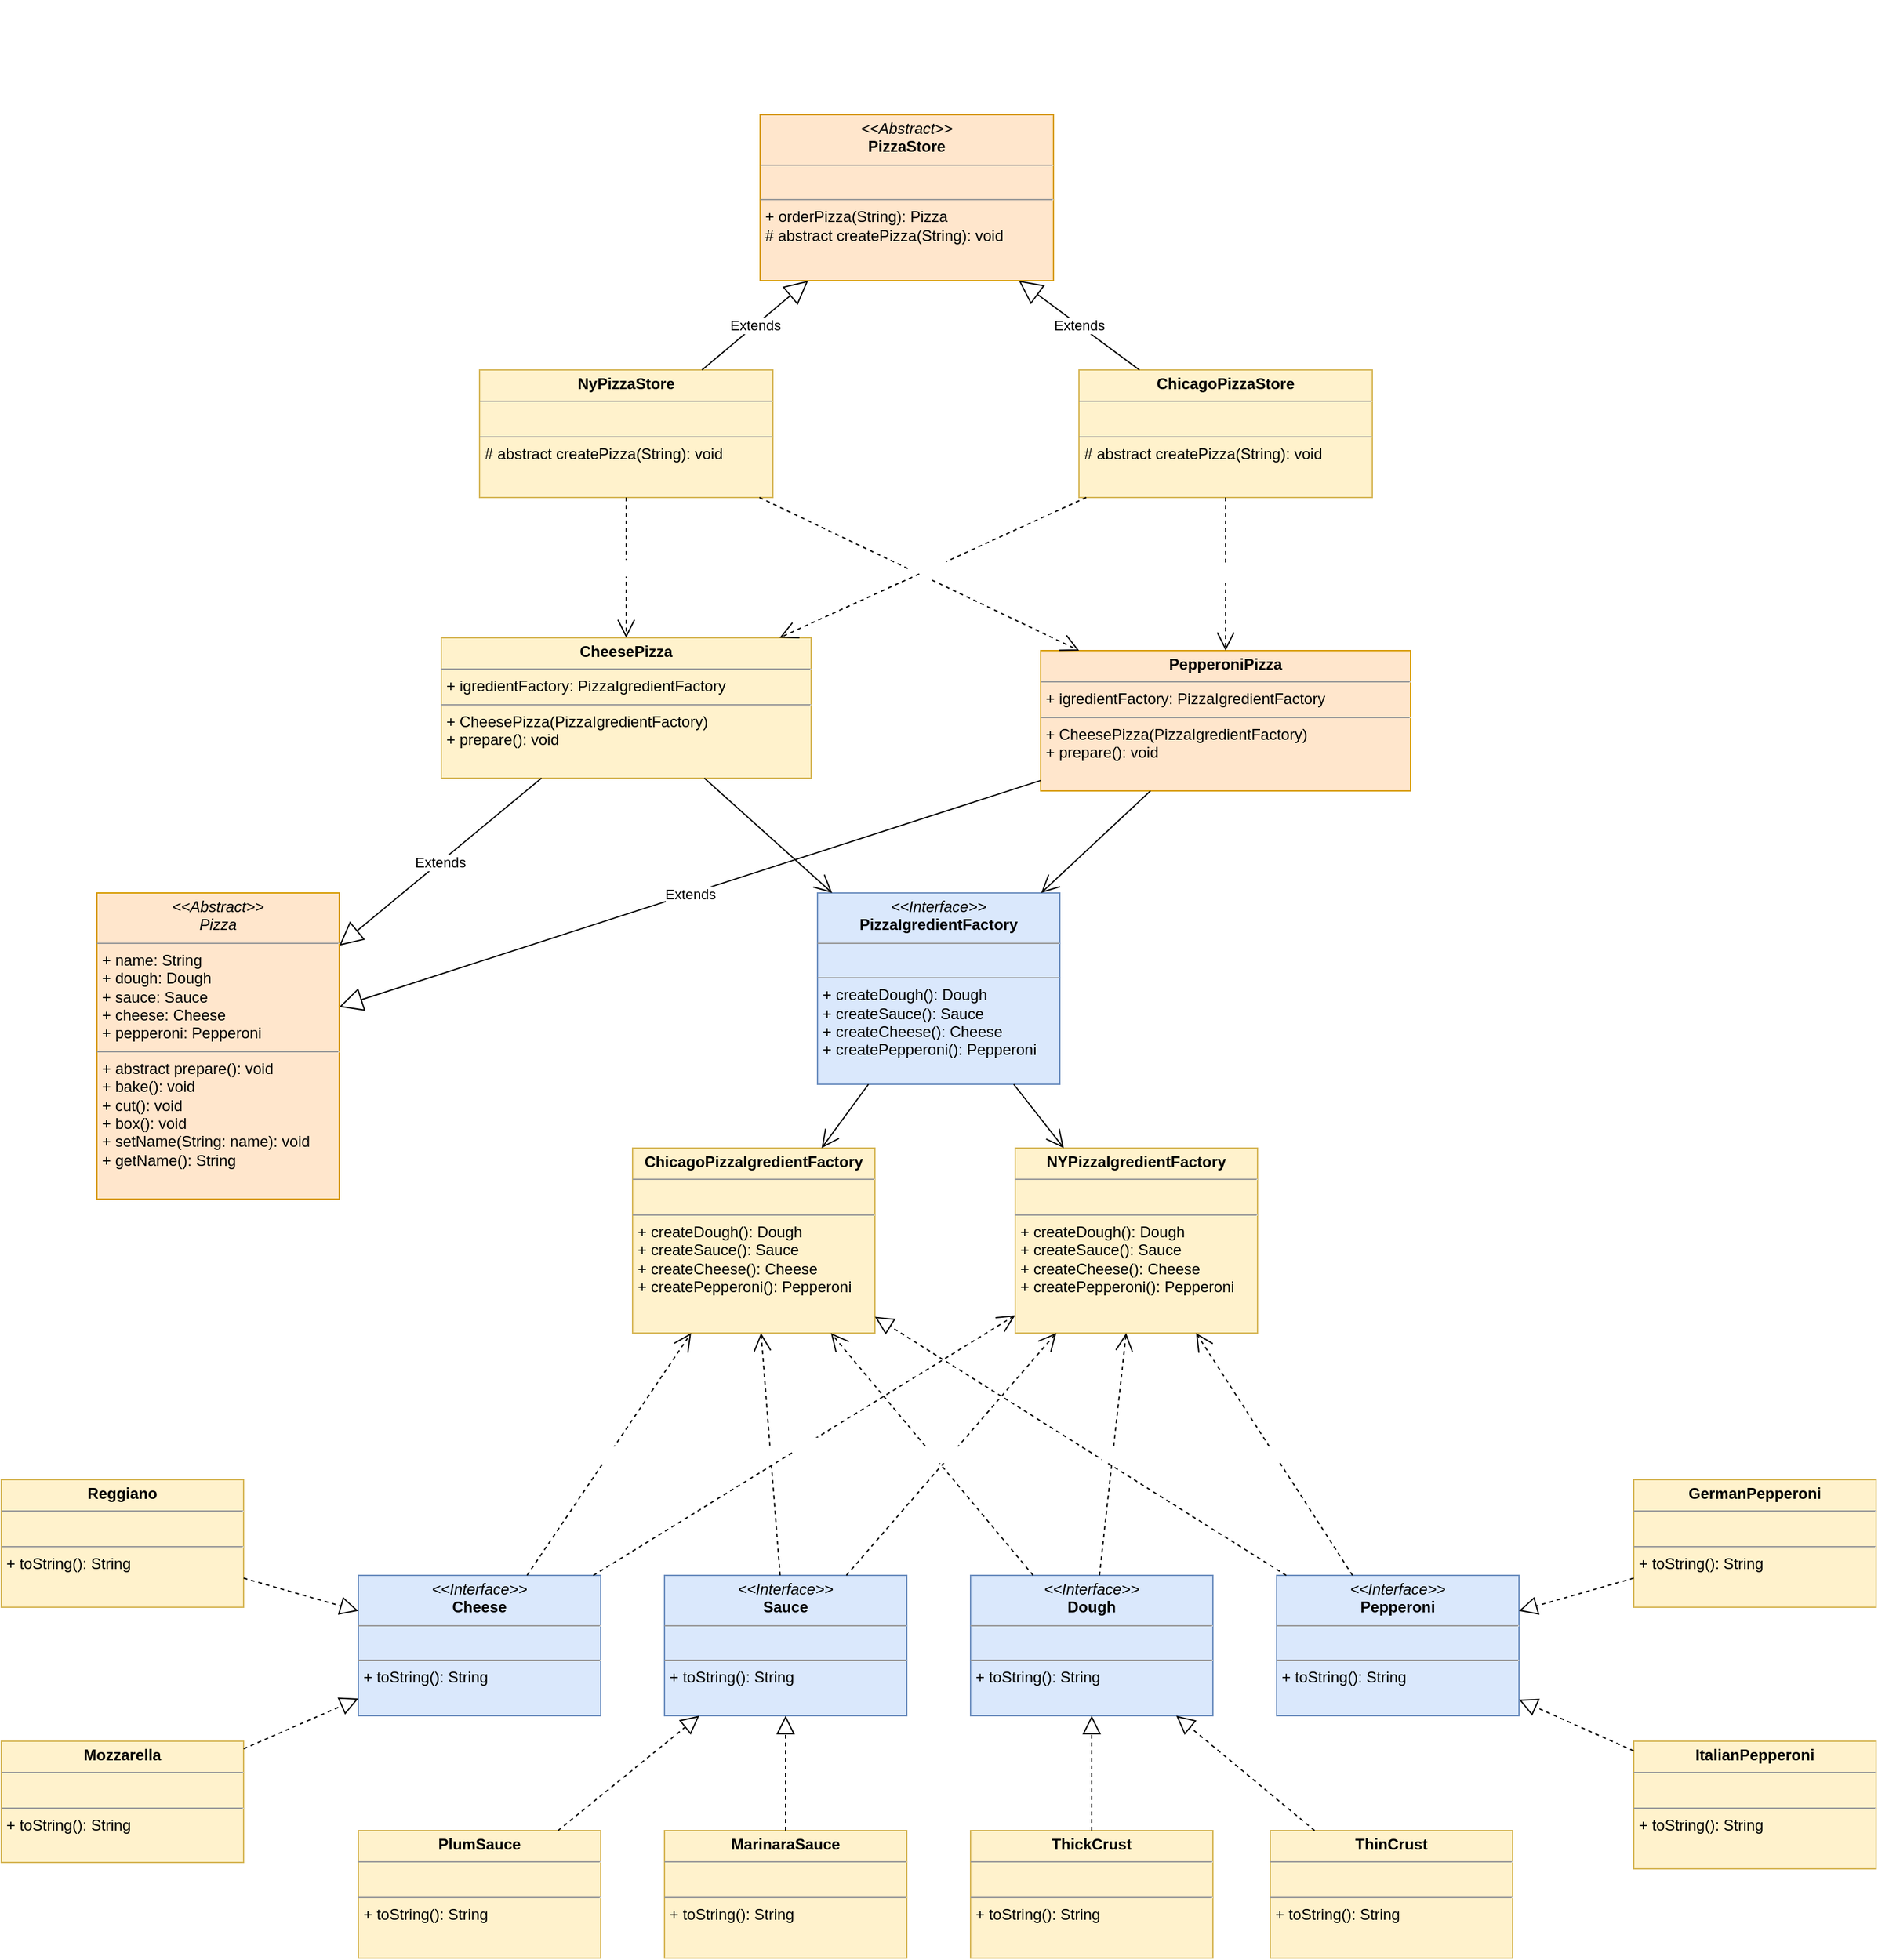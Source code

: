 <mxfile version="20.4.0" type="device"><diagram id="Oa5O36kmkvQVFFmgsSIF" name="Page-1"><mxGraphModel dx="2233" dy="1898" grid="1" gridSize="10" guides="1" tooltips="1" connect="1" arrows="1" fold="1" page="1" pageScale="1" pageWidth="850" pageHeight="1100" math="0" shadow="0"><root><mxCell id="0"/><mxCell id="1" parent="0"/><mxCell id="fqqmfjLPJkw9AS-U7Xxv-5" value="&lt;p style=&quot;margin:0px;margin-top:4px;text-align:center;&quot;&gt;&lt;b&gt;CheesePizza&lt;/b&gt;&lt;/p&gt;&lt;hr size=&quot;1&quot;&gt;&lt;p style=&quot;margin:0px;margin-left:4px;&quot;&gt;+ igredientFactory: PizzaIgredientFactory&lt;br&gt;&lt;/p&gt;&lt;hr size=&quot;1&quot;&gt;&lt;p style=&quot;margin:0px;margin-left:4px;&quot;&gt;+ CheesePizza(PizzaIgredientFactory)&lt;br&gt;+ prepare(): void&lt;/p&gt;" style="verticalAlign=top;align=left;overflow=fill;fontSize=12;fontFamily=Helvetica;html=1;fillColor=#fff2cc;strokeColor=#d6b656;fontColor=#000000;" parent="1" vertex="1"><mxGeometry x="-10" y="480" width="290" height="110" as="geometry"/></mxCell><mxCell id="fqqmfjLPJkw9AS-U7Xxv-6" value="Extends" style="endArrow=block;endSize=16;endFill=0;html=1;rounded=0;" parent="1" source="fqqmfjLPJkw9AS-U7Xxv-5" target="NT34UyzR6jKdmSKcBGKp-1" edge="1"><mxGeometry width="160" relative="1" as="geometry"><mxPoint x="190" y="430" as="sourcePoint"/><mxPoint x="240" y="447.692" as="targetPoint"/></mxGeometry></mxCell><mxCell id="fqqmfjLPJkw9AS-U7Xxv-7" value="&lt;p style=&quot;margin:0px;margin-top:4px;text-align:center;&quot;&gt;&lt;b&gt;PepperoniPizza&lt;/b&gt;&lt;/p&gt;&lt;hr size=&quot;1&quot;&gt;&lt;p style=&quot;margin:0px;margin-left:4px;&quot;&gt;+ igredientFactory: PizzaIgredientFactory&lt;br&gt;&lt;/p&gt;&lt;hr size=&quot;1&quot;&gt;&lt;p style=&quot;margin:0px;margin-left:4px;&quot;&gt;+ CheesePizza(PizzaIgredientFactory)&lt;br&gt;+ prepare(): void&lt;/p&gt;" style="verticalAlign=top;align=left;overflow=fill;fontSize=12;fontFamily=Helvetica;html=1;fillColor=#ffe6cc;strokeColor=#d79b00;fontColor=#000000;" parent="1" vertex="1"><mxGeometry x="460" y="490" width="290" height="110" as="geometry"/></mxCell><mxCell id="fqqmfjLPJkw9AS-U7Xxv-8" value="Extends" style="endArrow=block;endSize=16;endFill=0;html=1;rounded=0;" parent="1" source="fqqmfjLPJkw9AS-U7Xxv-7" target="NT34UyzR6jKdmSKcBGKp-1" edge="1"><mxGeometry width="160" relative="1" as="geometry"><mxPoint x="120" y="380" as="sourcePoint"/><mxPoint x="240" y="523.684" as="targetPoint"/></mxGeometry></mxCell><mxCell id="fqqmfjLPJkw9AS-U7Xxv-9" value="&lt;p style=&quot;margin:0px;margin-top:4px;text-align:center;&quot;&gt;&lt;i&gt;&amp;lt;&amp;lt;Interface&amp;gt;&amp;gt;&lt;/i&gt;&lt;br&gt;&lt;b&gt;PizzaIgredientFactory&lt;/b&gt;&lt;/p&gt;&lt;hr size=&quot;1&quot;&gt;&lt;p style=&quot;margin:0px;margin-left:4px;&quot;&gt;&lt;br&gt;&lt;/p&gt;&lt;hr size=&quot;1&quot;&gt;&lt;p style=&quot;margin:0px;margin-left:4px;&quot;&gt;+ createDough(): Dough&lt;br&gt;+ createSauce(): Sauce&lt;/p&gt;&lt;p style=&quot;margin:0px;margin-left:4px;&quot;&gt;+ createCheese(): Cheese&lt;/p&gt;&lt;p style=&quot;margin:0px;margin-left:4px;&quot;&gt;+ createPepperoni(): Pepperoni&lt;/p&gt;" style="verticalAlign=top;align=left;overflow=fill;fontSize=12;fontFamily=Helvetica;html=1;fillColor=#dae8fc;strokeColor=#6c8ebf;fontColor=#000000;" parent="1" vertex="1"><mxGeometry x="285" y="680" width="190" height="150" as="geometry"/></mxCell><mxCell id="fqqmfjLPJkw9AS-U7Xxv-16" value="&lt;p style=&quot;margin:0px;margin-top:4px;text-align:center;&quot;&gt;&lt;b&gt;NYPizzaIgredientFactory&lt;/b&gt;&lt;br&gt;&lt;/p&gt;&lt;hr size=&quot;1&quot;&gt;&lt;p style=&quot;margin:0px;margin-left:4px;&quot;&gt;&lt;br&gt;&lt;/p&gt;&lt;hr size=&quot;1&quot;&gt;&lt;p style=&quot;margin:0px;margin-left:4px;&quot;&gt;+ createDough(): Dough&lt;br&gt;+ createSauce(): Sauce&lt;/p&gt;&lt;p style=&quot;margin:0px;margin-left:4px;&quot;&gt;+ createCheese(): Cheese&lt;/p&gt;&lt;p style=&quot;margin:0px;margin-left:4px;&quot;&gt;+ createPepperoni(): Pepperoni&lt;/p&gt;" style="verticalAlign=top;align=left;overflow=fill;fontSize=12;fontFamily=Helvetica;html=1;fillColor=#fff2cc;strokeColor=#d6b656;fontColor=#000000;" parent="1" vertex="1"><mxGeometry x="440" y="880" width="190" height="145" as="geometry"/></mxCell><mxCell id="fqqmfjLPJkw9AS-U7Xxv-17" value="&lt;p style=&quot;margin:0px;margin-top:4px;text-align:center;&quot;&gt;&lt;b&gt;ChicagoPizzaIgredientFactory&lt;/b&gt;&lt;br&gt;&lt;/p&gt;&lt;hr size=&quot;1&quot;&gt;&lt;p style=&quot;margin:0px;margin-left:4px;&quot;&gt;&lt;br&gt;&lt;/p&gt;&lt;hr size=&quot;1&quot;&gt;&lt;p style=&quot;margin:0px;margin-left:4px;&quot;&gt;+ createDough(): Dough&lt;br&gt;+ createSauce(): Sauce&lt;/p&gt;&lt;p style=&quot;margin:0px;margin-left:4px;&quot;&gt;+ createCheese(): Cheese&lt;/p&gt;&lt;p style=&quot;margin:0px;margin-left:4px;&quot;&gt;+ createPepperoni(): Pepperoni&lt;/p&gt;" style="verticalAlign=top;align=left;overflow=fill;fontSize=12;fontFamily=Helvetica;html=1;fillColor=#fff2cc;strokeColor=#d6b656;fontColor=#000000;" parent="1" vertex="1"><mxGeometry x="140" y="880" width="190" height="145" as="geometry"/></mxCell><mxCell id="fqqmfjLPJkw9AS-U7Xxv-20" value="" style="endArrow=open;endFill=1;endSize=12;html=1;rounded=0;" parent="1" source="fqqmfjLPJkw9AS-U7Xxv-9" target="fqqmfjLPJkw9AS-U7Xxv-16" edge="1"><mxGeometry width="160" relative="1" as="geometry"><mxPoint x="330" y="880" as="sourcePoint"/><mxPoint x="490" y="880" as="targetPoint"/></mxGeometry></mxCell><mxCell id="fqqmfjLPJkw9AS-U7Xxv-21" value="" style="endArrow=open;endFill=1;endSize=12;html=1;rounded=0;" parent="1" source="fqqmfjLPJkw9AS-U7Xxv-9" target="fqqmfjLPJkw9AS-U7Xxv-17" edge="1"><mxGeometry width="160" relative="1" as="geometry"><mxPoint x="370" y="910" as="sourcePoint"/><mxPoint x="530" y="910" as="targetPoint"/></mxGeometry></mxCell><mxCell id="fqqmfjLPJkw9AS-U7Xxv-22" value="&lt;p style=&quot;margin:0px;margin-top:4px;text-align:center;&quot;&gt;&lt;i&gt;&amp;lt;&amp;lt;Abstract&amp;gt;&amp;gt;&lt;/i&gt;&lt;br&gt;&lt;b&gt;PizzaStore&lt;/b&gt;&lt;/p&gt;&lt;hr size=&quot;1&quot;&gt;&lt;p style=&quot;margin:0px;margin-left:4px;&quot;&gt;&lt;br&gt;&lt;/p&gt;&lt;hr size=&quot;1&quot;&gt;&lt;p style=&quot;margin:0px;margin-left:4px;&quot;&gt;+ orderPizza(String): Pizza&lt;br&gt;# abstract createPizza(String): void&lt;/p&gt;" style="verticalAlign=top;align=left;overflow=fill;fontSize=12;fontFamily=Helvetica;html=1;fillColor=#ffe6cc;strokeColor=#d79b00;fontColor=#000000;" parent="1" vertex="1"><mxGeometry x="240" y="70" width="230" height="130" as="geometry"/></mxCell><mxCell id="fqqmfjLPJkw9AS-U7Xxv-23" value="&lt;p style=&quot;margin:0px;margin-top:4px;text-align:center;&quot;&gt;&lt;b&gt;NyPizzaStore&lt;/b&gt;&lt;/p&gt;&lt;hr size=&quot;1&quot;&gt;&lt;p style=&quot;margin:0px;margin-left:4px;&quot;&gt;&lt;br&gt;&lt;/p&gt;&lt;hr size=&quot;1&quot;&gt;&lt;p style=&quot;margin:0px;margin-left:4px;&quot;&gt;# abstract createPizza(String): void&lt;/p&gt;" style="verticalAlign=top;align=left;overflow=fill;fontSize=12;fontFamily=Helvetica;html=1;fillColor=#fff2cc;strokeColor=#d6b656;fontColor=#000000;" parent="1" vertex="1"><mxGeometry x="20" y="270" width="230" height="100" as="geometry"/></mxCell><mxCell id="fqqmfjLPJkw9AS-U7Xxv-24" value="&lt;p style=&quot;margin:0px;margin-top:4px;text-align:center;&quot;&gt;&lt;b&gt;ChicagoPizzaStore&lt;/b&gt;&lt;/p&gt;&lt;hr size=&quot;1&quot;&gt;&lt;p style=&quot;margin:0px;margin-left:4px;&quot;&gt;&lt;br&gt;&lt;/p&gt;&lt;hr size=&quot;1&quot;&gt;&lt;p style=&quot;margin:0px;margin-left:4px;&quot;&gt;# abstract createPizza(String): void&lt;/p&gt;" style="verticalAlign=top;align=left;overflow=fill;fontSize=12;fontFamily=Helvetica;html=1;fillColor=#fff2cc;strokeColor=#d6b656;fontColor=#000000;" parent="1" vertex="1"><mxGeometry x="490" y="270" width="230" height="100" as="geometry"/></mxCell><mxCell id="fqqmfjLPJkw9AS-U7Xxv-25" value="Extends" style="endArrow=block;endSize=16;endFill=0;html=1;rounded=0;" parent="1" source="fqqmfjLPJkw9AS-U7Xxv-23" target="fqqmfjLPJkw9AS-U7Xxv-22" edge="1"><mxGeometry width="160" relative="1" as="geometry"><mxPoint x="710" y="350" as="sourcePoint"/><mxPoint x="870" y="350" as="targetPoint"/></mxGeometry></mxCell><mxCell id="fqqmfjLPJkw9AS-U7Xxv-26" value="Extends" style="endArrow=block;endSize=16;endFill=0;html=1;rounded=0;" parent="1" source="fqqmfjLPJkw9AS-U7Xxv-24" target="fqqmfjLPJkw9AS-U7Xxv-22" edge="1"><mxGeometry width="160" relative="1" as="geometry"><mxPoint x="900" y="330" as="sourcePoint"/><mxPoint x="1060" y="330" as="targetPoint"/></mxGeometry></mxCell><mxCell id="fqqmfjLPJkw9AS-U7Xxv-33" value="&lt;p style=&quot;margin:0px;margin-top:4px;text-align:center;&quot;&gt;&lt;i&gt;&amp;lt;&amp;lt;Interface&amp;gt;&amp;gt;&lt;/i&gt;&lt;br&gt;&lt;b&gt;Cheese&lt;/b&gt;&lt;/p&gt;&lt;hr size=&quot;1&quot;&gt;&lt;p style=&quot;margin:0px;margin-left:4px;&quot;&gt;&lt;br&gt;&lt;/p&gt;&lt;hr size=&quot;1&quot;&gt;&lt;p style=&quot;margin:0px;margin-left:4px;&quot;&gt;+ toString(): String&lt;br&gt;&lt;/p&gt;" style="verticalAlign=top;align=left;overflow=fill;fontSize=12;fontFamily=Helvetica;html=1;fillColor=#dae8fc;strokeColor=#6c8ebf;fontColor=#000000;" parent="1" vertex="1"><mxGeometry x="-75" y="1215" width="190" height="110" as="geometry"/></mxCell><mxCell id="fqqmfjLPJkw9AS-U7Xxv-34" value="&lt;p style=&quot;margin:0px;margin-top:4px;text-align:center;&quot;&gt;&lt;b&gt;Mozzarella&lt;/b&gt;&lt;/p&gt;&lt;hr size=&quot;1&quot;&gt;&lt;p style=&quot;margin:0px;margin-left:4px;&quot;&gt;&lt;br&gt;&lt;/p&gt;&lt;hr size=&quot;1&quot;&gt;&lt;p style=&quot;margin:0px;margin-left:4px;&quot;&gt;+ toString(): String&lt;br&gt;&lt;/p&gt;" style="verticalAlign=top;align=left;overflow=fill;fontSize=12;fontFamily=Helvetica;html=1;fillColor=#fff2cc;strokeColor=#d6b656;fontColor=#000000;" parent="1" vertex="1"><mxGeometry x="-355" y="1345" width="190" height="95" as="geometry"/></mxCell><mxCell id="fqqmfjLPJkw9AS-U7Xxv-35" value="&lt;p style=&quot;margin:0px;margin-top:4px;text-align:center;&quot;&gt;&lt;b&gt;Reggiano&lt;/b&gt;&lt;/p&gt;&lt;hr size=&quot;1&quot;&gt;&lt;p style=&quot;margin:0px;margin-left:4px;&quot;&gt;&lt;br&gt;&lt;/p&gt;&lt;hr size=&quot;1&quot;&gt;&lt;p style=&quot;margin:0px;margin-left:4px;&quot;&gt;+ toString(): String&lt;br&gt;&lt;/p&gt;" style="verticalAlign=top;align=left;overflow=fill;fontSize=12;fontFamily=Helvetica;html=1;fillColor=#fff2cc;strokeColor=#d6b656;fontColor=#000000;" parent="1" vertex="1"><mxGeometry x="-355" y="1140" width="190" height="100" as="geometry"/></mxCell><mxCell id="fqqmfjLPJkw9AS-U7Xxv-38" value="&lt;p style=&quot;margin:0px;margin-top:4px;text-align:center;&quot;&gt;&lt;i&gt;&amp;lt;&amp;lt;Interface&amp;gt;&amp;gt;&lt;/i&gt;&lt;br&gt;&lt;b&gt;Sauce&lt;/b&gt;&lt;/p&gt;&lt;hr size=&quot;1&quot;&gt;&lt;p style=&quot;margin:0px;margin-left:4px;&quot;&gt;&lt;br&gt;&lt;/p&gt;&lt;hr size=&quot;1&quot;&gt;&lt;p style=&quot;margin:0px;margin-left:4px;&quot;&gt;+ toString(): String&lt;br&gt;&lt;/p&gt;" style="verticalAlign=top;align=left;overflow=fill;fontSize=12;fontFamily=Helvetica;html=1;fillColor=#dae8fc;strokeColor=#6c8ebf;fontColor=#000000;" parent="1" vertex="1"><mxGeometry x="165" y="1215" width="190" height="110" as="geometry"/></mxCell><mxCell id="fqqmfjLPJkw9AS-U7Xxv-39" value="&lt;p style=&quot;margin:0px;margin-top:4px;text-align:center;&quot;&gt;&lt;b&gt;PlumSauce&lt;/b&gt;&lt;/p&gt;&lt;hr size=&quot;1&quot;&gt;&lt;p style=&quot;margin:0px;margin-left:4px;&quot;&gt;&lt;br&gt;&lt;/p&gt;&lt;hr size=&quot;1&quot;&gt;&lt;p style=&quot;margin:0px;margin-left:4px;&quot;&gt;+ toString(): String&lt;br&gt;&lt;/p&gt;" style="verticalAlign=top;align=left;overflow=fill;fontSize=12;fontFamily=Helvetica;html=1;fillColor=#fff2cc;strokeColor=#d6b656;fontColor=#000000;" parent="1" vertex="1"><mxGeometry x="-75" y="1415" width="190" height="100" as="geometry"/></mxCell><mxCell id="fqqmfjLPJkw9AS-U7Xxv-40" value="&lt;p style=&quot;margin:0px;margin-top:4px;text-align:center;&quot;&gt;&lt;b&gt;MarinaraSauce&lt;/b&gt;&lt;/p&gt;&lt;hr size=&quot;1&quot;&gt;&lt;p style=&quot;margin:0px;margin-left:4px;&quot;&gt;&lt;br&gt;&lt;/p&gt;&lt;hr size=&quot;1&quot;&gt;&lt;p style=&quot;margin:0px;margin-left:4px;&quot;&gt;+ toString(): String&lt;br&gt;&lt;/p&gt;" style="verticalAlign=top;align=left;overflow=fill;fontSize=12;fontFamily=Helvetica;html=1;fillColor=#fff2cc;strokeColor=#d6b656;fontColor=#000000;" parent="1" vertex="1"><mxGeometry x="165" y="1415" width="190" height="100" as="geometry"/></mxCell><mxCell id="fqqmfjLPJkw9AS-U7Xxv-43" value="&lt;p style=&quot;margin:0px;margin-top:4px;text-align:center;&quot;&gt;&lt;i&gt;&amp;lt;&amp;lt;Interface&amp;gt;&amp;gt;&lt;/i&gt;&lt;br&gt;&lt;b&gt;Dough&lt;/b&gt;&lt;/p&gt;&lt;hr size=&quot;1&quot;&gt;&lt;p style=&quot;margin:0px;margin-left:4px;&quot;&gt;&lt;br&gt;&lt;/p&gt;&lt;hr size=&quot;1&quot;&gt;&lt;p style=&quot;margin:0px;margin-left:4px;&quot;&gt;+ toString(): String&lt;br&gt;&lt;/p&gt;" style="verticalAlign=top;align=left;overflow=fill;fontSize=12;fontFamily=Helvetica;html=1;fillColor=#dae8fc;strokeColor=#6c8ebf;fontColor=#000000;" parent="1" vertex="1"><mxGeometry x="405" y="1215" width="190" height="110" as="geometry"/></mxCell><mxCell id="fqqmfjLPJkw9AS-U7Xxv-44" value="&lt;p style=&quot;margin:0px;margin-top:4px;text-align:center;&quot;&gt;&lt;b&gt;ThickCrust&lt;/b&gt;&lt;/p&gt;&lt;hr size=&quot;1&quot;&gt;&lt;p style=&quot;margin:0px;margin-left:4px;&quot;&gt;&lt;br&gt;&lt;/p&gt;&lt;hr size=&quot;1&quot;&gt;&lt;p style=&quot;margin:0px;margin-left:4px;&quot;&gt;+ toString(): String&lt;br&gt;&lt;/p&gt;" style="verticalAlign=top;align=left;overflow=fill;fontSize=12;fontFamily=Helvetica;html=1;fillColor=#fff2cc;strokeColor=#d6b656;fontColor=#000000;" parent="1" vertex="1"><mxGeometry x="405" y="1415" width="190" height="100" as="geometry"/></mxCell><mxCell id="fqqmfjLPJkw9AS-U7Xxv-45" value="&lt;p style=&quot;margin:0px;margin-top:4px;text-align:center;&quot;&gt;&lt;b&gt;ThinCrust&lt;/b&gt;&lt;/p&gt;&lt;hr size=&quot;1&quot;&gt;&lt;p style=&quot;margin:0px;margin-left:4px;&quot;&gt;&lt;br&gt;&lt;/p&gt;&lt;hr size=&quot;1&quot;&gt;&lt;p style=&quot;margin:0px;margin-left:4px;&quot;&gt;+ toString(): String&lt;br&gt;&lt;/p&gt;" style="verticalAlign=top;align=left;overflow=fill;fontSize=12;fontFamily=Helvetica;html=1;fillColor=#fff2cc;strokeColor=#d6b656;fontColor=#000000;" parent="1" vertex="1"><mxGeometry x="640" y="1415" width="190" height="100" as="geometry"/></mxCell><mxCell id="fqqmfjLPJkw9AS-U7Xxv-48" value="&lt;p style=&quot;margin:0px;margin-top:4px;text-align:center;&quot;&gt;&lt;i&gt;&amp;lt;&amp;lt;Interface&amp;gt;&amp;gt;&lt;/i&gt;&lt;br&gt;&lt;b&gt;Pepperoni&lt;/b&gt;&lt;/p&gt;&lt;hr size=&quot;1&quot;&gt;&lt;p style=&quot;margin:0px;margin-left:4px;&quot;&gt;&lt;br&gt;&lt;/p&gt;&lt;hr size=&quot;1&quot;&gt;&lt;p style=&quot;margin:0px;margin-left:4px;&quot;&gt;+ toString(): String&lt;br&gt;&lt;/p&gt;" style="verticalAlign=top;align=left;overflow=fill;fontSize=12;fontFamily=Helvetica;html=1;fillColor=#dae8fc;strokeColor=#6c8ebf;fontColor=#000000;" parent="1" vertex="1"><mxGeometry x="645" y="1215" width="190" height="110" as="geometry"/></mxCell><mxCell id="fqqmfjLPJkw9AS-U7Xxv-49" value="&lt;p style=&quot;margin:0px;margin-top:4px;text-align:center;&quot;&gt;&lt;b&gt;ItalianPepperoni&lt;/b&gt;&lt;/p&gt;&lt;hr size=&quot;1&quot;&gt;&lt;p style=&quot;margin:0px;margin-left:4px;&quot;&gt;&lt;br&gt;&lt;/p&gt;&lt;hr size=&quot;1&quot;&gt;&lt;p style=&quot;margin:0px;margin-left:4px;&quot;&gt;+ toString(): String&lt;br&gt;&lt;/p&gt;" style="verticalAlign=top;align=left;overflow=fill;fontSize=12;fontFamily=Helvetica;html=1;fillColor=#fff2cc;strokeColor=#d6b656;fontColor=#000000;" parent="1" vertex="1"><mxGeometry x="925" y="1345" width="190" height="100" as="geometry"/></mxCell><mxCell id="fqqmfjLPJkw9AS-U7Xxv-50" value="&lt;p style=&quot;margin:0px;margin-top:4px;text-align:center;&quot;&gt;&lt;b&gt;GermanPepperoni&lt;/b&gt;&lt;/p&gt;&lt;hr size=&quot;1&quot;&gt;&lt;p style=&quot;margin:0px;margin-left:4px;&quot;&gt;&lt;br&gt;&lt;/p&gt;&lt;hr size=&quot;1&quot;&gt;&lt;p style=&quot;margin:0px;margin-left:4px;&quot;&gt;+ toString(): String&lt;br&gt;&lt;/p&gt;" style="verticalAlign=top;align=left;overflow=fill;fontSize=12;fontFamily=Helvetica;html=1;fillColor=#fff2cc;strokeColor=#d6b656;fontColor=#000000;" parent="1" vertex="1"><mxGeometry x="925" y="1140" width="190" height="100" as="geometry"/></mxCell><mxCell id="NT34UyzR6jKdmSKcBGKp-1" value="&lt;p style=&quot;margin:0px;margin-top:4px;text-align:center;&quot;&gt;&lt;span style=&quot;font-style: italic;&quot;&gt;&amp;lt;&amp;lt;Abstract&amp;gt;&amp;gt;&lt;/span&gt;&lt;br style=&quot;padding: 0px; margin: 0px; font-style: italic;&quot;&gt;&lt;span style=&quot;font-style: italic;&quot;&gt;Pizza&lt;/span&gt;&lt;br&gt;&lt;/p&gt;&lt;hr size=&quot;1&quot;&gt;&lt;p style=&quot;margin:0px;margin-left:4px;&quot;&gt;&lt;span style=&quot;&quot;&gt;+ name: String&lt;/span&gt;&lt;br style=&quot;padding: 0px; margin: 0px;&quot;&gt;&lt;span style=&quot;&quot;&gt;+ dough: Dough&lt;/span&gt;&lt;br style=&quot;padding: 0px; margin: 0px;&quot;&gt;&lt;span style=&quot;&quot;&gt;+ sauce: Sauce&lt;/span&gt;&lt;br style=&quot;padding: 0px; margin: 0px;&quot;&gt;&lt;span style=&quot;&quot;&gt;+ cheese: Cheese&lt;/span&gt;&lt;br style=&quot;padding: 0px; margin: 0px;&quot;&gt;&lt;span style=&quot;&quot;&gt;+ pepperoni: Pepperoni&lt;/span&gt;&lt;br&gt;&lt;/p&gt;&lt;hr size=&quot;1&quot;&gt;&lt;p style=&quot;margin:0px;margin-left:4px;&quot;&gt;&lt;span style=&quot;&quot;&gt;+ abstract prepare(): void&lt;/span&gt;&lt;br style=&quot;padding: 0px; margin: 0px;&quot;&gt;&lt;span style=&quot;&quot;&gt;+ bake(): void&lt;/span&gt;&lt;br style=&quot;padding: 0px; margin: 0px;&quot;&gt;&lt;span style=&quot;&quot;&gt;+ cut(): void&lt;/span&gt;&lt;br style=&quot;padding: 0px; margin: 0px;&quot;&gt;&lt;span style=&quot;&quot;&gt;+ box(): void&lt;/span&gt;&lt;br style=&quot;padding: 0px; margin: 0px;&quot;&gt;&lt;span style=&quot;&quot;&gt;+ setName(String: name): void&lt;/span&gt;&lt;br style=&quot;padding: 0px; margin: 0px;&quot;&gt;&lt;span style=&quot;&quot;&gt;+ getName(): String&lt;/span&gt;&lt;br&gt;&lt;/p&gt;" style="verticalAlign=top;align=left;overflow=fill;fontSize=12;fontFamily=Helvetica;html=1;strokeColor=#d79b00;fillColor=#ffe6cc;fontColor=#000000;" vertex="1" parent="1"><mxGeometry x="-280" y="680" width="190" height="240" as="geometry"/></mxCell><mxCell id="NT34UyzR6jKdmSKcBGKp-3" value="" style="endArrow=block;dashed=1;endFill=0;endSize=12;html=1;rounded=0;fontColor=#000000;" edge="1" parent="1" source="fqqmfjLPJkw9AS-U7Xxv-39" target="fqqmfjLPJkw9AS-U7Xxv-38"><mxGeometry width="160" relative="1" as="geometry"><mxPoint x="375" y="1325" as="sourcePoint"/><mxPoint x="535" y="1325" as="targetPoint"/></mxGeometry></mxCell><mxCell id="NT34UyzR6jKdmSKcBGKp-4" value="" style="endArrow=block;dashed=1;endFill=0;endSize=12;html=1;rounded=0;fontColor=#000000;" edge="1" parent="1" source="fqqmfjLPJkw9AS-U7Xxv-40" target="fqqmfjLPJkw9AS-U7Xxv-38"><mxGeometry width="160" relative="1" as="geometry"><mxPoint x="575" y="1335" as="sourcePoint"/><mxPoint x="735" y="1335" as="targetPoint"/></mxGeometry></mxCell><mxCell id="NT34UyzR6jKdmSKcBGKp-5" value="" style="endArrow=block;dashed=1;endFill=0;endSize=12;html=1;rounded=0;fontColor=#000000;" edge="1" parent="1" source="fqqmfjLPJkw9AS-U7Xxv-35" target="fqqmfjLPJkw9AS-U7Xxv-33"><mxGeometry width="160" relative="1" as="geometry"><mxPoint x="-35" y="1225" as="sourcePoint"/><mxPoint x="125" y="1225" as="targetPoint"/></mxGeometry></mxCell><mxCell id="NT34UyzR6jKdmSKcBGKp-6" value="" style="endArrow=block;dashed=1;endFill=0;endSize=12;html=1;rounded=0;fontColor=#000000;" edge="1" parent="1" source="fqqmfjLPJkw9AS-U7Xxv-34" target="fqqmfjLPJkw9AS-U7Xxv-33"><mxGeometry width="160" relative="1" as="geometry"><mxPoint x="-55" y="1245" as="sourcePoint"/><mxPoint x="105" y="1245" as="targetPoint"/></mxGeometry></mxCell><mxCell id="NT34UyzR6jKdmSKcBGKp-7" value="" style="endArrow=block;dashed=1;endFill=0;endSize=12;html=1;rounded=0;fontColor=#000000;" edge="1" parent="1" source="fqqmfjLPJkw9AS-U7Xxv-44" target="fqqmfjLPJkw9AS-U7Xxv-43"><mxGeometry width="160" relative="1" as="geometry"><mxPoint x="670" y="1135" as="sourcePoint"/><mxPoint x="830" y="1135" as="targetPoint"/></mxGeometry></mxCell><mxCell id="NT34UyzR6jKdmSKcBGKp-8" value="" style="endArrow=block;dashed=1;endFill=0;endSize=12;html=1;rounded=0;fontColor=#000000;" edge="1" parent="1" source="fqqmfjLPJkw9AS-U7Xxv-45" target="fqqmfjLPJkw9AS-U7Xxv-43"><mxGeometry width="160" relative="1" as="geometry"><mxPoint x="710" y="925" as="sourcePoint"/><mxPoint x="870" y="925" as="targetPoint"/></mxGeometry></mxCell><mxCell id="NT34UyzR6jKdmSKcBGKp-9" value="" style="endArrow=block;dashed=1;endFill=0;endSize=12;html=1;rounded=0;fontColor=#000000;" edge="1" parent="1" source="fqqmfjLPJkw9AS-U7Xxv-49" target="fqqmfjLPJkw9AS-U7Xxv-48"><mxGeometry width="160" relative="1" as="geometry"><mxPoint x="905" y="800" as="sourcePoint"/><mxPoint x="1065" y="800" as="targetPoint"/></mxGeometry></mxCell><mxCell id="NT34UyzR6jKdmSKcBGKp-10" value="" style="endArrow=block;dashed=1;endFill=0;endSize=12;html=1;rounded=0;fontColor=#000000;" edge="1" parent="1" source="fqqmfjLPJkw9AS-U7Xxv-50" target="fqqmfjLPJkw9AS-U7Xxv-48"><mxGeometry width="160" relative="1" as="geometry"><mxPoint x="955" y="780" as="sourcePoint"/><mxPoint x="1115" y="780" as="targetPoint"/></mxGeometry></mxCell><mxCell id="NT34UyzR6jKdmSKcBGKp-13" value="" style="endArrow=open;endFill=1;endSize=12;html=1;rounded=0;fontColor=#FFFFFF;" edge="1" parent="1" source="fqqmfjLPJkw9AS-U7Xxv-5" target="fqqmfjLPJkw9AS-U7Xxv-9"><mxGeometry width="160" relative="1" as="geometry"><mxPoint x="210" y="550" as="sourcePoint"/><mxPoint x="370" y="550" as="targetPoint"/></mxGeometry></mxCell><mxCell id="NT34UyzR6jKdmSKcBGKp-14" value="" style="endArrow=open;endFill=1;endSize=12;html=1;rounded=0;fontColor=#FFFFFF;" edge="1" parent="1" source="fqqmfjLPJkw9AS-U7Xxv-7" target="fqqmfjLPJkw9AS-U7Xxv-9"><mxGeometry width="160" relative="1" as="geometry"><mxPoint x="450" y="570" as="sourcePoint"/><mxPoint x="610" y="570" as="targetPoint"/></mxGeometry></mxCell><mxCell id="NT34UyzR6jKdmSKcBGKp-15" value="&lt;h1&gt;Abstract Factory Pattern&lt;/h1&gt;&lt;p&gt;Head First, Design Patterns, Building Extensible &amp;amp; Maintainable Object-Oriented Software, Second Edition, O'Reilly, 2020.&lt;/p&gt;" style="text;html=1;strokeColor=none;fillColor=none;spacing=5;spacingTop=-20;whiteSpace=wrap;overflow=hidden;rounded=0;fontColor=#FFFFFF;" vertex="1" parent="1"><mxGeometry x="-330" y="-10" width="610" height="90" as="geometry"/></mxCell><mxCell id="NT34UyzR6jKdmSKcBGKp-17" value="Use" style="endArrow=open;endSize=12;dashed=1;html=1;rounded=0;fontColor=#FFFFFF;" edge="1" parent="1" source="fqqmfjLPJkw9AS-U7Xxv-33" target="fqqmfjLPJkw9AS-U7Xxv-17"><mxGeometry width="160" relative="1" as="geometry"><mxPoint x="80" y="1140" as="sourcePoint"/><mxPoint x="240" y="1140" as="targetPoint"/></mxGeometry></mxCell><mxCell id="NT34UyzR6jKdmSKcBGKp-18" value="Use" style="endArrow=open;endSize=12;dashed=1;html=1;rounded=0;fontColor=#FFFFFF;" edge="1" parent="1" source="fqqmfjLPJkw9AS-U7Xxv-38" target="fqqmfjLPJkw9AS-U7Xxv-17"><mxGeometry width="160" relative="1" as="geometry"><mxPoint x="230" y="1140" as="sourcePoint"/><mxPoint x="390" y="1140" as="targetPoint"/></mxGeometry></mxCell><mxCell id="NT34UyzR6jKdmSKcBGKp-19" value="Use" style="endArrow=open;endSize=12;dashed=1;html=1;rounded=0;fontColor=#FFFFFF;" edge="1" parent="1" source="fqqmfjLPJkw9AS-U7Xxv-43" target="fqqmfjLPJkw9AS-U7Xxv-17"><mxGeometry width="160" relative="1" as="geometry"><mxPoint x="380" y="1140" as="sourcePoint"/><mxPoint x="540" y="1140" as="targetPoint"/></mxGeometry></mxCell><mxCell id="NT34UyzR6jKdmSKcBGKp-20" value="" style="endArrow=block;dashed=1;endFill=0;endSize=12;html=1;rounded=0;fontColor=#FFFFFF;" edge="1" parent="1" source="fqqmfjLPJkw9AS-U7Xxv-48" target="fqqmfjLPJkw9AS-U7Xxv-17"><mxGeometry width="160" relative="1" as="geometry"><mxPoint x="540" y="1160" as="sourcePoint"/><mxPoint x="700" y="1160" as="targetPoint"/></mxGeometry></mxCell><mxCell id="NT34UyzR6jKdmSKcBGKp-21" value="Use" style="endArrow=open;endSize=12;dashed=1;html=1;rounded=0;fontColor=#FFFFFF;" edge="1" parent="1" source="fqqmfjLPJkw9AS-U7Xxv-33" target="fqqmfjLPJkw9AS-U7Xxv-16"><mxGeometry width="160" relative="1" as="geometry"><mxPoint x="280" y="1170" as="sourcePoint"/><mxPoint x="440" y="1170" as="targetPoint"/></mxGeometry></mxCell><mxCell id="NT34UyzR6jKdmSKcBGKp-22" value="Use" style="endArrow=open;endSize=12;dashed=1;html=1;rounded=0;fontColor=#FFFFFF;" edge="1" parent="1" source="fqqmfjLPJkw9AS-U7Xxv-38" target="fqqmfjLPJkw9AS-U7Xxv-16"><mxGeometry width="160" relative="1" as="geometry"><mxPoint x="420" y="1150" as="sourcePoint"/><mxPoint x="580" y="1150" as="targetPoint"/></mxGeometry></mxCell><mxCell id="NT34UyzR6jKdmSKcBGKp-23" value="Use" style="endArrow=open;endSize=12;dashed=1;html=1;rounded=0;fontColor=#FFFFFF;" edge="1" parent="1" source="fqqmfjLPJkw9AS-U7Xxv-43" target="fqqmfjLPJkw9AS-U7Xxv-16"><mxGeometry width="160" relative="1" as="geometry"><mxPoint x="460" y="1150" as="sourcePoint"/><mxPoint x="620" y="1150" as="targetPoint"/></mxGeometry></mxCell><mxCell id="NT34UyzR6jKdmSKcBGKp-24" value="Use" style="endArrow=open;endSize=12;dashed=1;html=1;rounded=0;fontColor=#FFFFFF;" edge="1" parent="1" source="fqqmfjLPJkw9AS-U7Xxv-48" target="fqqmfjLPJkw9AS-U7Xxv-16"><mxGeometry width="160" relative="1" as="geometry"><mxPoint x="610" y="1140" as="sourcePoint"/><mxPoint x="770" y="1140" as="targetPoint"/></mxGeometry></mxCell><mxCell id="NT34UyzR6jKdmSKcBGKp-25" value="Use" style="endArrow=open;endSize=12;dashed=1;html=1;rounded=0;fontColor=#FFFFFF;exitX=0.5;exitY=1;exitDx=0;exitDy=0;" edge="1" parent="1" source="fqqmfjLPJkw9AS-U7Xxv-23" target="fqqmfjLPJkw9AS-U7Xxv-5"><mxGeometry width="160" relative="1" as="geometry"><mxPoint x="370" y="300" as="sourcePoint"/><mxPoint x="530" y="300" as="targetPoint"/></mxGeometry></mxCell><mxCell id="NT34UyzR6jKdmSKcBGKp-26" value="Use" style="endArrow=open;endSize=12;dashed=1;html=1;rounded=0;fontColor=#FFFFFF;" edge="1" parent="1" source="fqqmfjLPJkw9AS-U7Xxv-23" target="fqqmfjLPJkw9AS-U7Xxv-7"><mxGeometry width="160" relative="1" as="geometry"><mxPoint x="450" y="340" as="sourcePoint"/><mxPoint x="610" y="340" as="targetPoint"/></mxGeometry></mxCell><mxCell id="NT34UyzR6jKdmSKcBGKp-27" value="Use" style="endArrow=open;endSize=12;dashed=1;html=1;rounded=0;fontColor=#FFFFFF;" edge="1" parent="1" source="fqqmfjLPJkw9AS-U7Xxv-24" target="fqqmfjLPJkw9AS-U7Xxv-7"><mxGeometry width="160" relative="1" as="geometry"><mxPoint x="470" y="320" as="sourcePoint"/><mxPoint x="630" y="320" as="targetPoint"/></mxGeometry></mxCell><mxCell id="NT34UyzR6jKdmSKcBGKp-28" value="Use" style="endArrow=open;endSize=12;dashed=1;html=1;rounded=0;fontColor=#FFFFFF;" edge="1" parent="1" source="fqqmfjLPJkw9AS-U7Xxv-24" target="fqqmfjLPJkw9AS-U7Xxv-5"><mxGeometry width="160" relative="1" as="geometry"><mxPoint x="380" y="380" as="sourcePoint"/><mxPoint x="540" y="380" as="targetPoint"/></mxGeometry></mxCell></root></mxGraphModel></diagram></mxfile>